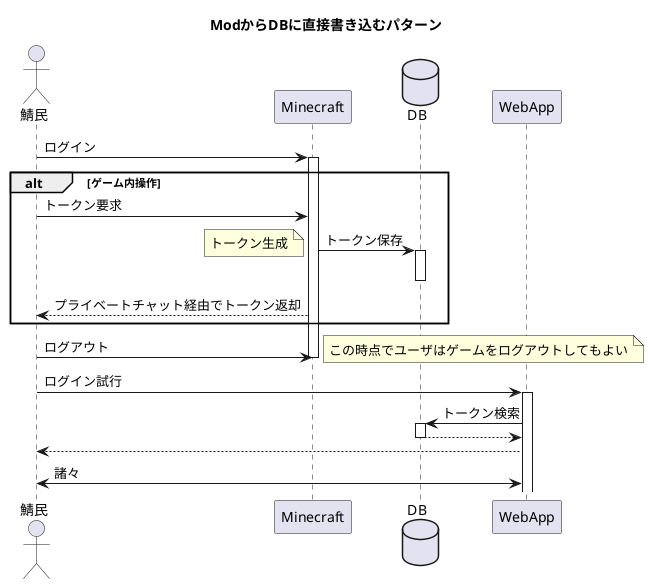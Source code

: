 @startuml
title ModからDBに直接書き込むパターン

actor User as "鯖民"
User -> Minecraft: ログイン
database DB
activate Minecraft

alt ゲーム内操作
    User -> Minecraft: トークン要求
    Minecraft -> DB: トークン保存
    note left: トークン生成
    activate DB
    deactivate DB
    User <-- Minecraft: プライベートチャット経由でトークン返却
end

User -> Minecraft: ログアウト
deactivate Minecraft
note right: この時点でユーザはゲームをログアウトしてもよい

User -> WebApp: ログイン試行
activate WebApp
WebApp -> DB: トークン検索
activate DB
return
deactivate DB
User <-- WebApp

User <-> WebApp: 諸々
@enduml